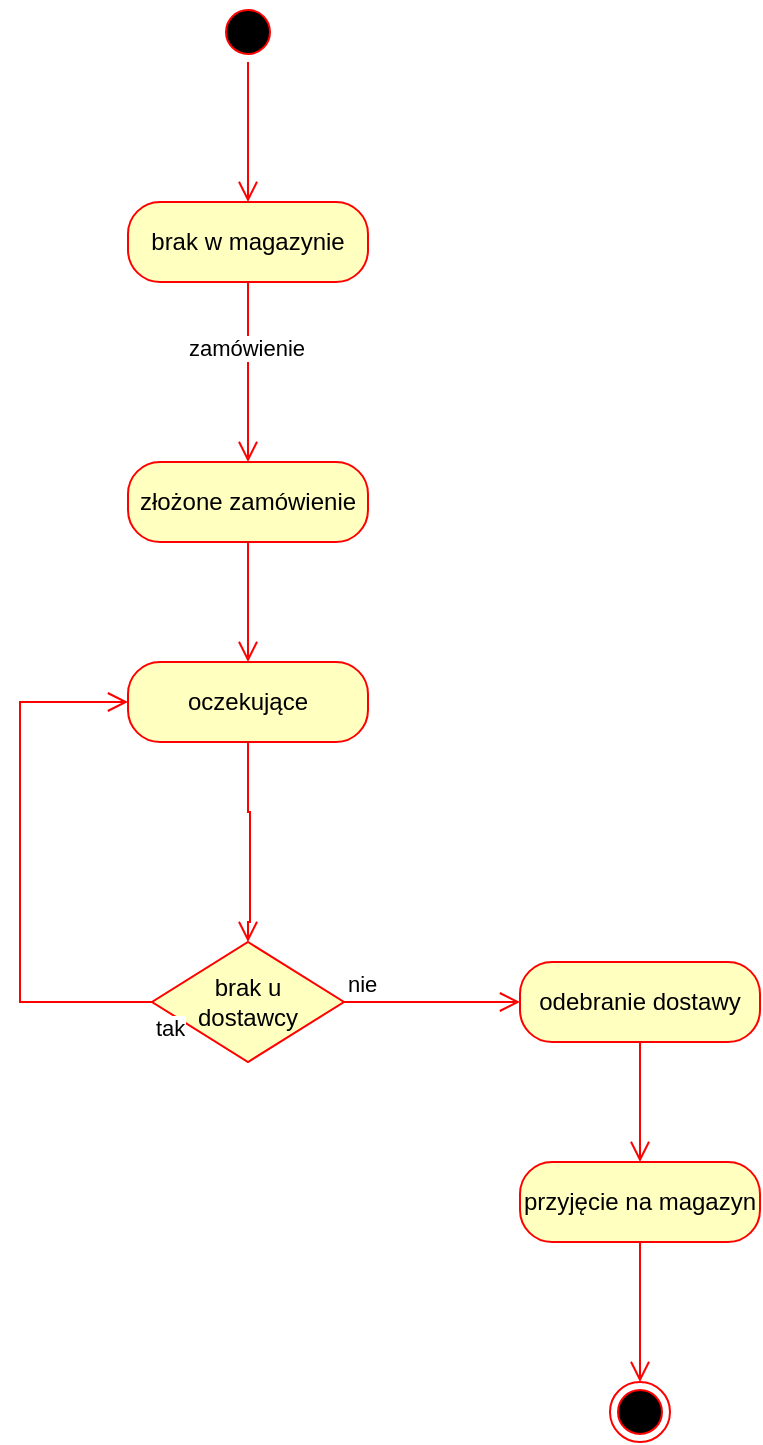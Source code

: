 <mxfile version="24.3.1" type="device">
  <diagram id="C5RBs43oDa-KdzZeNtuy" name="Page-1">
    <mxGraphModel dx="1969" dy="868" grid="1" gridSize="10" guides="1" tooltips="1" connect="1" arrows="1" fold="1" page="1" pageScale="1" pageWidth="827" pageHeight="1169" math="0" shadow="0">
      <root>
        <mxCell id="WIyWlLk6GJQsqaUBKTNV-0" />
        <mxCell id="WIyWlLk6GJQsqaUBKTNV-1" parent="WIyWlLk6GJQsqaUBKTNV-0" />
        <mxCell id="FIJbDI-REymxSYs-ddln-37" value="brak w magazynie" style="rounded=1;whiteSpace=wrap;html=1;arcSize=40;fontColor=#000000;fillColor=#ffffc0;strokeColor=#ff0000;" vertex="1" parent="WIyWlLk6GJQsqaUBKTNV-1">
          <mxGeometry x="354" y="110" width="120" height="40" as="geometry" />
        </mxCell>
        <mxCell id="FIJbDI-REymxSYs-ddln-38" value="" style="edgeStyle=orthogonalEdgeStyle;html=1;verticalAlign=bottom;endArrow=open;endSize=8;strokeColor=#ff0000;rounded=0;entryX=0.5;entryY=0;entryDx=0;entryDy=0;" edge="1" source="FIJbDI-REymxSYs-ddln-37" parent="WIyWlLk6GJQsqaUBKTNV-1" target="FIJbDI-REymxSYs-ddln-44">
          <mxGeometry relative="1" as="geometry">
            <mxPoint x="414" y="240" as="targetPoint" />
          </mxGeometry>
        </mxCell>
        <mxCell id="FIJbDI-REymxSYs-ddln-46" value="zamówienie" style="edgeLabel;html=1;align=center;verticalAlign=middle;resizable=0;points=[];" vertex="1" connectable="0" parent="FIJbDI-REymxSYs-ddln-38">
          <mxGeometry x="-0.267" y="-1" relative="1" as="geometry">
            <mxPoint as="offset" />
          </mxGeometry>
        </mxCell>
        <mxCell id="FIJbDI-REymxSYs-ddln-42" value="" style="ellipse;html=1;shape=startState;fillColor=#000000;strokeColor=#ff0000;" vertex="1" parent="WIyWlLk6GJQsqaUBKTNV-1">
          <mxGeometry x="399" y="10" width="30" height="30" as="geometry" />
        </mxCell>
        <mxCell id="FIJbDI-REymxSYs-ddln-43" value="" style="edgeStyle=orthogonalEdgeStyle;html=1;verticalAlign=bottom;endArrow=open;endSize=8;strokeColor=#ff0000;rounded=0;entryX=0.5;entryY=0;entryDx=0;entryDy=0;" edge="1" source="FIJbDI-REymxSYs-ddln-42" parent="WIyWlLk6GJQsqaUBKTNV-1" target="FIJbDI-REymxSYs-ddln-37">
          <mxGeometry relative="1" as="geometry">
            <mxPoint x="414" y="100" as="targetPoint" />
          </mxGeometry>
        </mxCell>
        <mxCell id="FIJbDI-REymxSYs-ddln-44" value="złożone zamówienie" style="rounded=1;whiteSpace=wrap;html=1;arcSize=40;fontColor=#000000;fillColor=#ffffc0;strokeColor=#ff0000;" vertex="1" parent="WIyWlLk6GJQsqaUBKTNV-1">
          <mxGeometry x="354" y="240" width="120" height="40" as="geometry" />
        </mxCell>
        <mxCell id="FIJbDI-REymxSYs-ddln-45" value="" style="edgeStyle=orthogonalEdgeStyle;html=1;verticalAlign=bottom;endArrow=open;endSize=8;strokeColor=#ff0000;rounded=0;entryX=0.5;entryY=0;entryDx=0;entryDy=0;" edge="1" source="FIJbDI-REymxSYs-ddln-44" parent="WIyWlLk6GJQsqaUBKTNV-1" target="FIJbDI-REymxSYs-ddln-47">
          <mxGeometry relative="1" as="geometry">
            <mxPoint x="414" y="340" as="targetPoint" />
          </mxGeometry>
        </mxCell>
        <mxCell id="FIJbDI-REymxSYs-ddln-47" value="oczekujące" style="rounded=1;whiteSpace=wrap;html=1;arcSize=40;fontColor=#000000;fillColor=#ffffc0;strokeColor=#ff0000;" vertex="1" parent="WIyWlLk6GJQsqaUBKTNV-1">
          <mxGeometry x="354" y="340" width="120" height="40" as="geometry" />
        </mxCell>
        <mxCell id="FIJbDI-REymxSYs-ddln-48" value="" style="edgeStyle=orthogonalEdgeStyle;html=1;verticalAlign=bottom;endArrow=open;endSize=8;strokeColor=#ff0000;rounded=0;entryX=0.5;entryY=0;entryDx=0;entryDy=0;" edge="1" source="FIJbDI-REymxSYs-ddln-47" parent="WIyWlLk6GJQsqaUBKTNV-1" target="FIJbDI-REymxSYs-ddln-49">
          <mxGeometry relative="1" as="geometry">
            <mxPoint x="414" y="450" as="targetPoint" />
            <Array as="points">
              <mxPoint x="414" y="415" />
              <mxPoint x="415" y="415" />
              <mxPoint x="415" y="470" />
            </Array>
          </mxGeometry>
        </mxCell>
        <mxCell id="FIJbDI-REymxSYs-ddln-49" value="brak u&lt;div&gt;dostawcy&lt;/div&gt;" style="rhombus;whiteSpace=wrap;html=1;fontColor=#000000;fillColor=#ffffc0;strokeColor=#ff0000;" vertex="1" parent="WIyWlLk6GJQsqaUBKTNV-1">
          <mxGeometry x="366" y="480" width="96" height="60" as="geometry" />
        </mxCell>
        <mxCell id="FIJbDI-REymxSYs-ddln-50" value="nie" style="edgeStyle=orthogonalEdgeStyle;html=1;align=left;verticalAlign=bottom;endArrow=open;endSize=8;strokeColor=#ff0000;rounded=0;entryX=0;entryY=0.5;entryDx=0;entryDy=0;" edge="1" source="FIJbDI-REymxSYs-ddln-49" parent="WIyWlLk6GJQsqaUBKTNV-1" target="FIJbDI-REymxSYs-ddln-54">
          <mxGeometry x="-1" relative="1" as="geometry">
            <mxPoint x="560" y="510" as="targetPoint" />
          </mxGeometry>
        </mxCell>
        <mxCell id="FIJbDI-REymxSYs-ddln-51" value="tak" style="edgeStyle=orthogonalEdgeStyle;html=1;align=left;verticalAlign=top;endArrow=open;endSize=8;strokeColor=#ff0000;rounded=0;exitX=0;exitY=0.5;exitDx=0;exitDy=0;entryX=0;entryY=0.5;entryDx=0;entryDy=0;" edge="1" source="FIJbDI-REymxSYs-ddln-49" parent="WIyWlLk6GJQsqaUBKTNV-1" target="FIJbDI-REymxSYs-ddln-47">
          <mxGeometry x="-1" relative="1" as="geometry">
            <mxPoint x="270" y="510" as="targetPoint" />
            <Array as="points">
              <mxPoint x="300" y="510" />
              <mxPoint x="300" y="360" />
            </Array>
          </mxGeometry>
        </mxCell>
        <mxCell id="FIJbDI-REymxSYs-ddln-54" value="odebranie dostawy" style="rounded=1;whiteSpace=wrap;html=1;arcSize=40;fontColor=#000000;fillColor=#ffffc0;strokeColor=#ff0000;" vertex="1" parent="WIyWlLk6GJQsqaUBKTNV-1">
          <mxGeometry x="550" y="490" width="120" height="40" as="geometry" />
        </mxCell>
        <mxCell id="FIJbDI-REymxSYs-ddln-55" value="" style="edgeStyle=orthogonalEdgeStyle;html=1;verticalAlign=bottom;endArrow=open;endSize=8;strokeColor=#ff0000;rounded=0;entryX=0.5;entryY=0;entryDx=0;entryDy=0;" edge="1" source="FIJbDI-REymxSYs-ddln-54" parent="WIyWlLk6GJQsqaUBKTNV-1" target="FIJbDI-REymxSYs-ddln-56">
          <mxGeometry relative="1" as="geometry">
            <mxPoint x="610" y="590" as="targetPoint" />
          </mxGeometry>
        </mxCell>
        <mxCell id="FIJbDI-REymxSYs-ddln-56" value="przyjęcie na magazyn" style="rounded=1;whiteSpace=wrap;html=1;arcSize=40;fontColor=#000000;fillColor=#ffffc0;strokeColor=#ff0000;" vertex="1" parent="WIyWlLk6GJQsqaUBKTNV-1">
          <mxGeometry x="550" y="590" width="120" height="40" as="geometry" />
        </mxCell>
        <mxCell id="FIJbDI-REymxSYs-ddln-57" value="" style="edgeStyle=orthogonalEdgeStyle;html=1;verticalAlign=bottom;endArrow=open;endSize=8;strokeColor=#ff0000;rounded=0;entryX=0.5;entryY=0;entryDx=0;entryDy=0;" edge="1" source="FIJbDI-REymxSYs-ddln-56" parent="WIyWlLk6GJQsqaUBKTNV-1" target="FIJbDI-REymxSYs-ddln-58">
          <mxGeometry relative="1" as="geometry">
            <mxPoint x="610" y="700" as="targetPoint" />
          </mxGeometry>
        </mxCell>
        <mxCell id="FIJbDI-REymxSYs-ddln-58" value="" style="ellipse;html=1;shape=endState;fillColor=#000000;strokeColor=#ff0000;" vertex="1" parent="WIyWlLk6GJQsqaUBKTNV-1">
          <mxGeometry x="595" y="700" width="30" height="30" as="geometry" />
        </mxCell>
      </root>
    </mxGraphModel>
  </diagram>
</mxfile>
